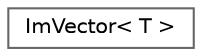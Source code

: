 digraph "Graphical Class Hierarchy"
{
 // LATEX_PDF_SIZE
  bgcolor="transparent";
  edge [fontname=Helvetica,fontsize=10,labelfontname=Helvetica,labelfontsize=10];
  node [fontname=Helvetica,fontsize=10,shape=box,height=0.2,width=0.4];
  rankdir="LR";
  Node0 [label="ImVector\< T \>",height=0.2,width=0.4,color="grey40", fillcolor="white", style="filled",URL="$struct_im_vector.html",tooltip=" "];
}
